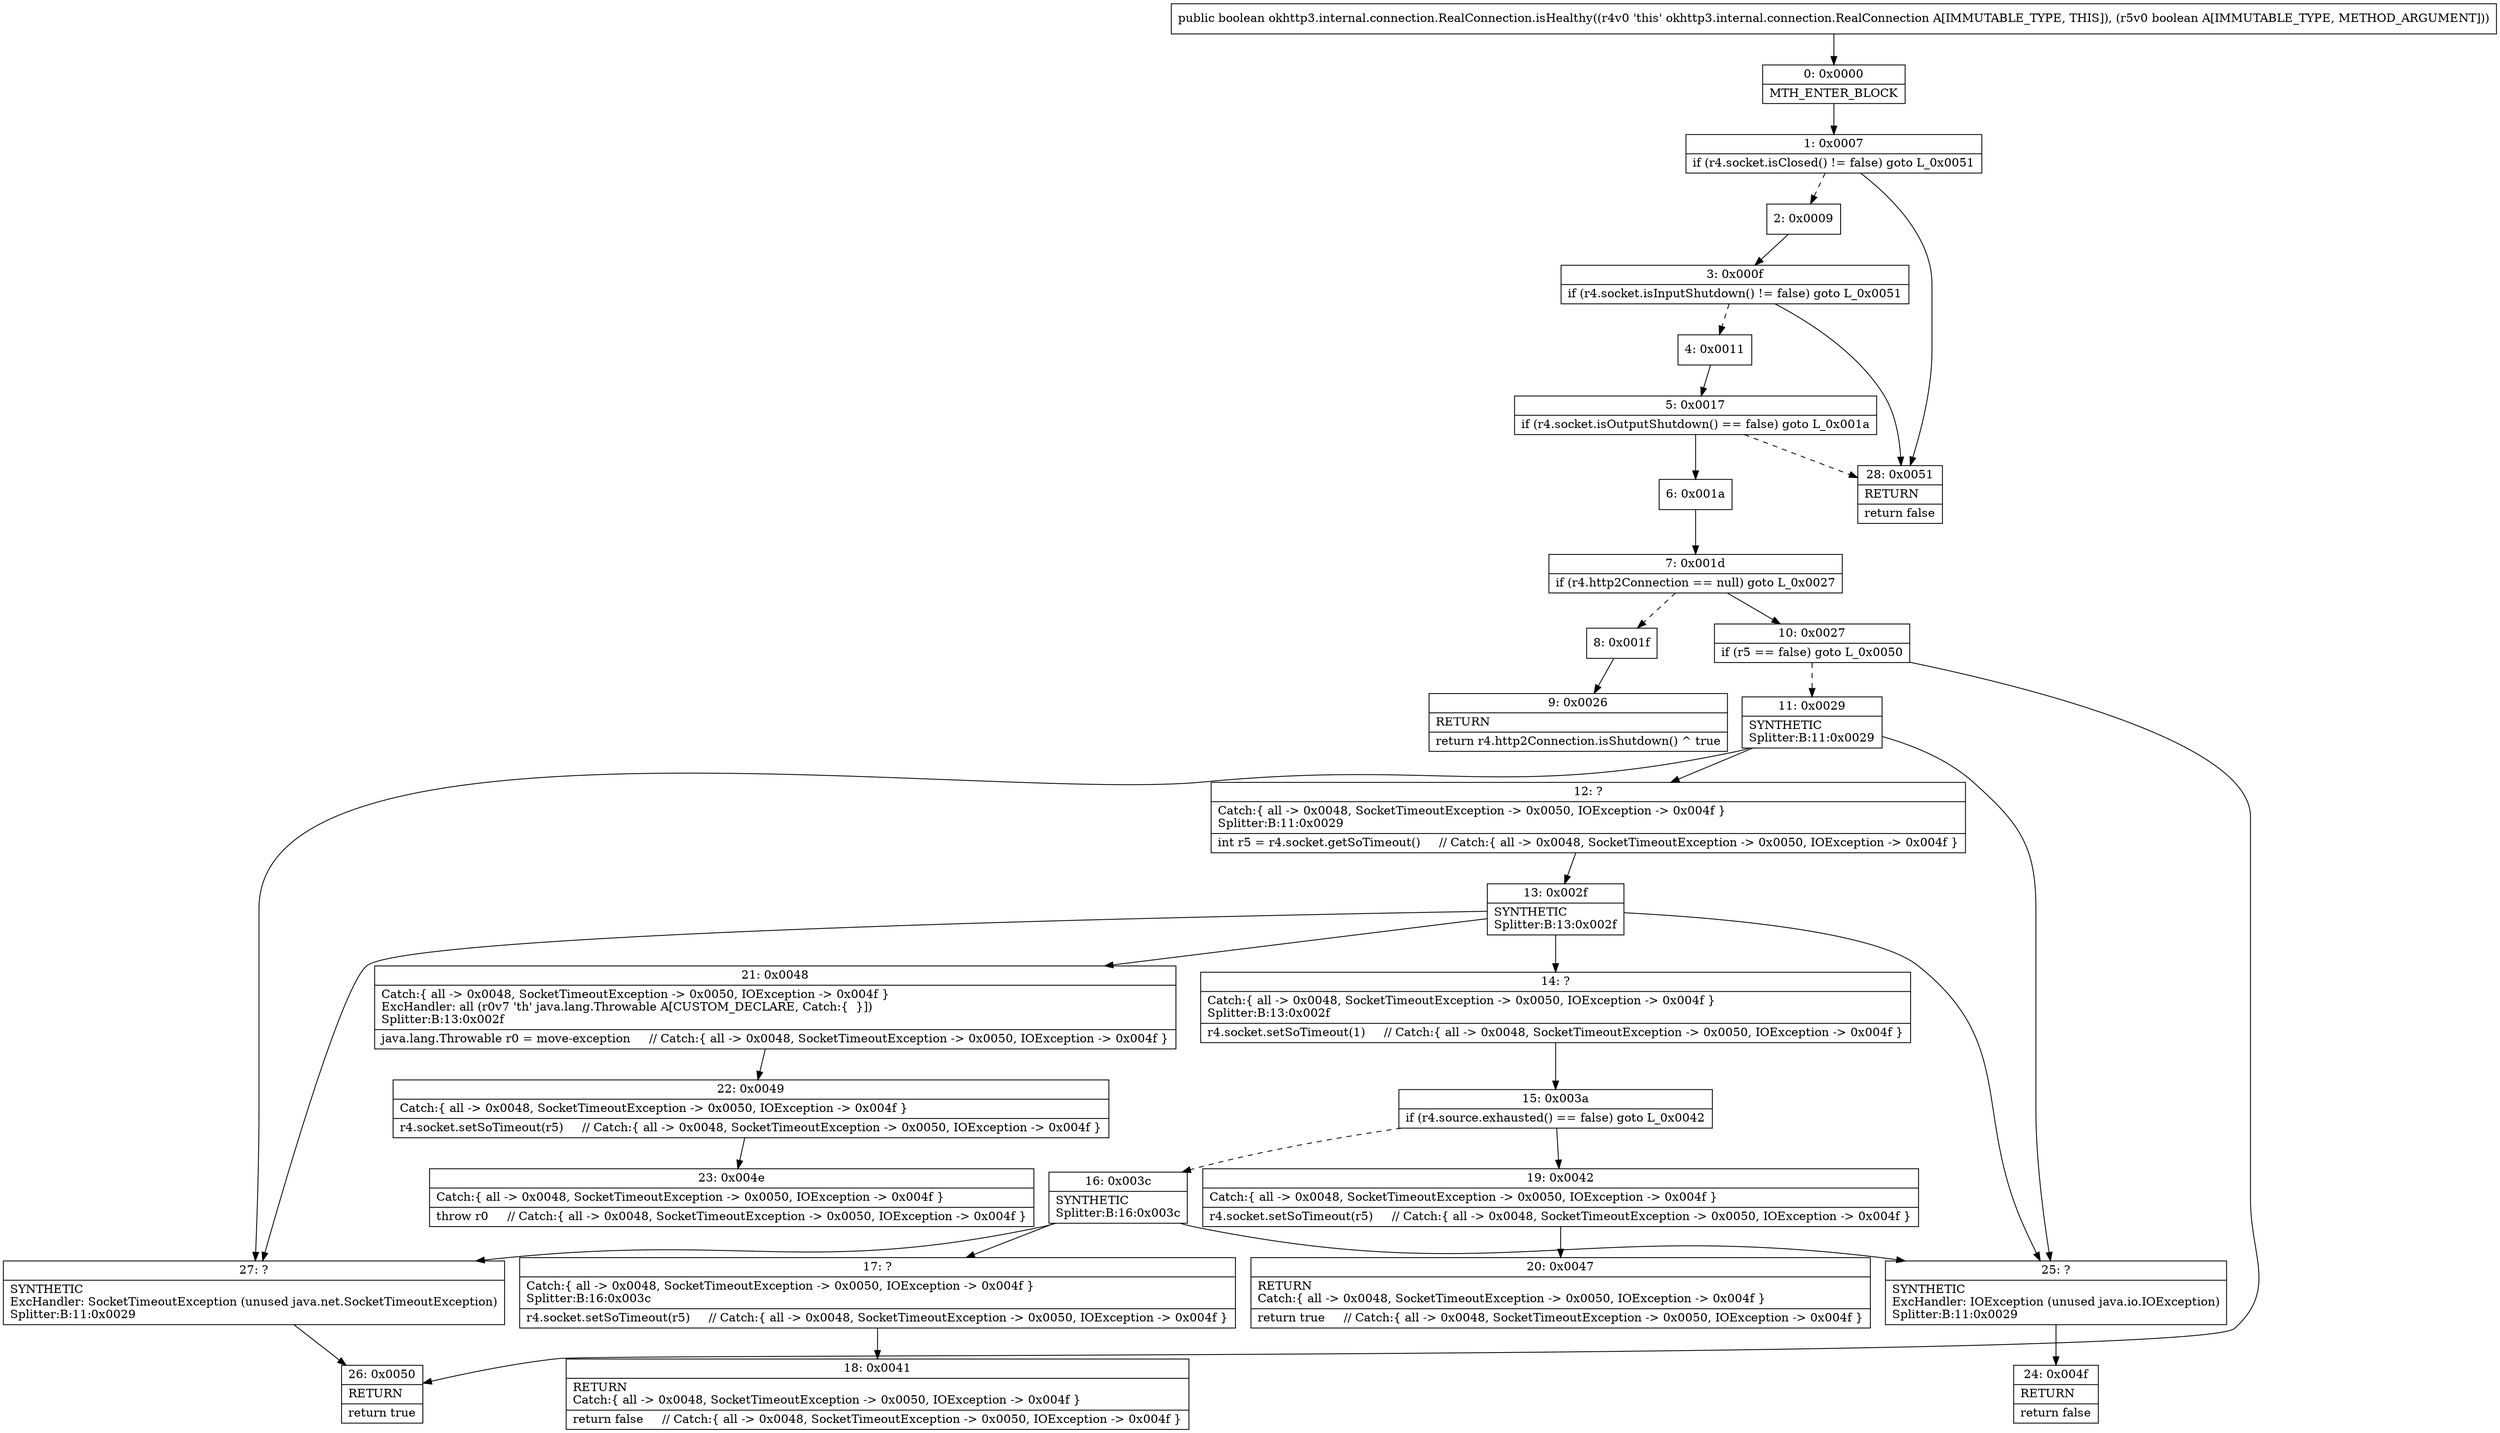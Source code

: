 digraph "CFG forokhttp3.internal.connection.RealConnection.isHealthy(Z)Z" {
Node_0 [shape=record,label="{0\:\ 0x0000|MTH_ENTER_BLOCK\l}"];
Node_1 [shape=record,label="{1\:\ 0x0007|if (r4.socket.isClosed() != false) goto L_0x0051\l}"];
Node_2 [shape=record,label="{2\:\ 0x0009}"];
Node_3 [shape=record,label="{3\:\ 0x000f|if (r4.socket.isInputShutdown() != false) goto L_0x0051\l}"];
Node_4 [shape=record,label="{4\:\ 0x0011}"];
Node_5 [shape=record,label="{5\:\ 0x0017|if (r4.socket.isOutputShutdown() == false) goto L_0x001a\l}"];
Node_6 [shape=record,label="{6\:\ 0x001a}"];
Node_7 [shape=record,label="{7\:\ 0x001d|if (r4.http2Connection == null) goto L_0x0027\l}"];
Node_8 [shape=record,label="{8\:\ 0x001f}"];
Node_9 [shape=record,label="{9\:\ 0x0026|RETURN\l|return r4.http2Connection.isShutdown() ^ true\l}"];
Node_10 [shape=record,label="{10\:\ 0x0027|if (r5 == false) goto L_0x0050\l}"];
Node_11 [shape=record,label="{11\:\ 0x0029|SYNTHETIC\lSplitter:B:11:0x0029\l}"];
Node_12 [shape=record,label="{12\:\ ?|Catch:\{ all \-\> 0x0048, SocketTimeoutException \-\> 0x0050, IOException \-\> 0x004f \}\lSplitter:B:11:0x0029\l|int r5 = r4.socket.getSoTimeout()     \/\/ Catch:\{ all \-\> 0x0048, SocketTimeoutException \-\> 0x0050, IOException \-\> 0x004f \}\l}"];
Node_13 [shape=record,label="{13\:\ 0x002f|SYNTHETIC\lSplitter:B:13:0x002f\l}"];
Node_14 [shape=record,label="{14\:\ ?|Catch:\{ all \-\> 0x0048, SocketTimeoutException \-\> 0x0050, IOException \-\> 0x004f \}\lSplitter:B:13:0x002f\l|r4.socket.setSoTimeout(1)     \/\/ Catch:\{ all \-\> 0x0048, SocketTimeoutException \-\> 0x0050, IOException \-\> 0x004f \}\l}"];
Node_15 [shape=record,label="{15\:\ 0x003a|if (r4.source.exhausted() == false) goto L_0x0042\l}"];
Node_16 [shape=record,label="{16\:\ 0x003c|SYNTHETIC\lSplitter:B:16:0x003c\l}"];
Node_17 [shape=record,label="{17\:\ ?|Catch:\{ all \-\> 0x0048, SocketTimeoutException \-\> 0x0050, IOException \-\> 0x004f \}\lSplitter:B:16:0x003c\l|r4.socket.setSoTimeout(r5)     \/\/ Catch:\{ all \-\> 0x0048, SocketTimeoutException \-\> 0x0050, IOException \-\> 0x004f \}\l}"];
Node_18 [shape=record,label="{18\:\ 0x0041|RETURN\lCatch:\{ all \-\> 0x0048, SocketTimeoutException \-\> 0x0050, IOException \-\> 0x004f \}\l|return false     \/\/ Catch:\{ all \-\> 0x0048, SocketTimeoutException \-\> 0x0050, IOException \-\> 0x004f \}\l}"];
Node_19 [shape=record,label="{19\:\ 0x0042|Catch:\{ all \-\> 0x0048, SocketTimeoutException \-\> 0x0050, IOException \-\> 0x004f \}\l|r4.socket.setSoTimeout(r5)     \/\/ Catch:\{ all \-\> 0x0048, SocketTimeoutException \-\> 0x0050, IOException \-\> 0x004f \}\l}"];
Node_20 [shape=record,label="{20\:\ 0x0047|RETURN\lCatch:\{ all \-\> 0x0048, SocketTimeoutException \-\> 0x0050, IOException \-\> 0x004f \}\l|return true     \/\/ Catch:\{ all \-\> 0x0048, SocketTimeoutException \-\> 0x0050, IOException \-\> 0x004f \}\l}"];
Node_21 [shape=record,label="{21\:\ 0x0048|Catch:\{ all \-\> 0x0048, SocketTimeoutException \-\> 0x0050, IOException \-\> 0x004f \}\lExcHandler: all (r0v7 'th' java.lang.Throwable A[CUSTOM_DECLARE, Catch:\{  \}])\lSplitter:B:13:0x002f\l|java.lang.Throwable r0 = move\-exception     \/\/ Catch:\{ all \-\> 0x0048, SocketTimeoutException \-\> 0x0050, IOException \-\> 0x004f \}\l}"];
Node_22 [shape=record,label="{22\:\ 0x0049|Catch:\{ all \-\> 0x0048, SocketTimeoutException \-\> 0x0050, IOException \-\> 0x004f \}\l|r4.socket.setSoTimeout(r5)     \/\/ Catch:\{ all \-\> 0x0048, SocketTimeoutException \-\> 0x0050, IOException \-\> 0x004f \}\l}"];
Node_23 [shape=record,label="{23\:\ 0x004e|Catch:\{ all \-\> 0x0048, SocketTimeoutException \-\> 0x0050, IOException \-\> 0x004f \}\l|throw r0     \/\/ Catch:\{ all \-\> 0x0048, SocketTimeoutException \-\> 0x0050, IOException \-\> 0x004f \}\l}"];
Node_24 [shape=record,label="{24\:\ 0x004f|RETURN\l|return false\l}"];
Node_25 [shape=record,label="{25\:\ ?|SYNTHETIC\lExcHandler: IOException (unused java.io.IOException)\lSplitter:B:11:0x0029\l}"];
Node_26 [shape=record,label="{26\:\ 0x0050|RETURN\l|return true\l}"];
Node_27 [shape=record,label="{27\:\ ?|SYNTHETIC\lExcHandler: SocketTimeoutException (unused java.net.SocketTimeoutException)\lSplitter:B:11:0x0029\l}"];
Node_28 [shape=record,label="{28\:\ 0x0051|RETURN\l|return false\l}"];
MethodNode[shape=record,label="{public boolean okhttp3.internal.connection.RealConnection.isHealthy((r4v0 'this' okhttp3.internal.connection.RealConnection A[IMMUTABLE_TYPE, THIS]), (r5v0 boolean A[IMMUTABLE_TYPE, METHOD_ARGUMENT])) }"];
MethodNode -> Node_0;
Node_0 -> Node_1;
Node_1 -> Node_2[style=dashed];
Node_1 -> Node_28;
Node_2 -> Node_3;
Node_3 -> Node_4[style=dashed];
Node_3 -> Node_28;
Node_4 -> Node_5;
Node_5 -> Node_6;
Node_5 -> Node_28[style=dashed];
Node_6 -> Node_7;
Node_7 -> Node_8[style=dashed];
Node_7 -> Node_10;
Node_8 -> Node_9;
Node_10 -> Node_11[style=dashed];
Node_10 -> Node_26;
Node_11 -> Node_12;
Node_11 -> Node_27;
Node_11 -> Node_25;
Node_12 -> Node_13;
Node_13 -> Node_14;
Node_13 -> Node_21;
Node_13 -> Node_27;
Node_13 -> Node_25;
Node_14 -> Node_15;
Node_15 -> Node_16[style=dashed];
Node_15 -> Node_19;
Node_16 -> Node_17;
Node_16 -> Node_27;
Node_16 -> Node_25;
Node_17 -> Node_18;
Node_19 -> Node_20;
Node_21 -> Node_22;
Node_22 -> Node_23;
Node_25 -> Node_24;
Node_27 -> Node_26;
}

